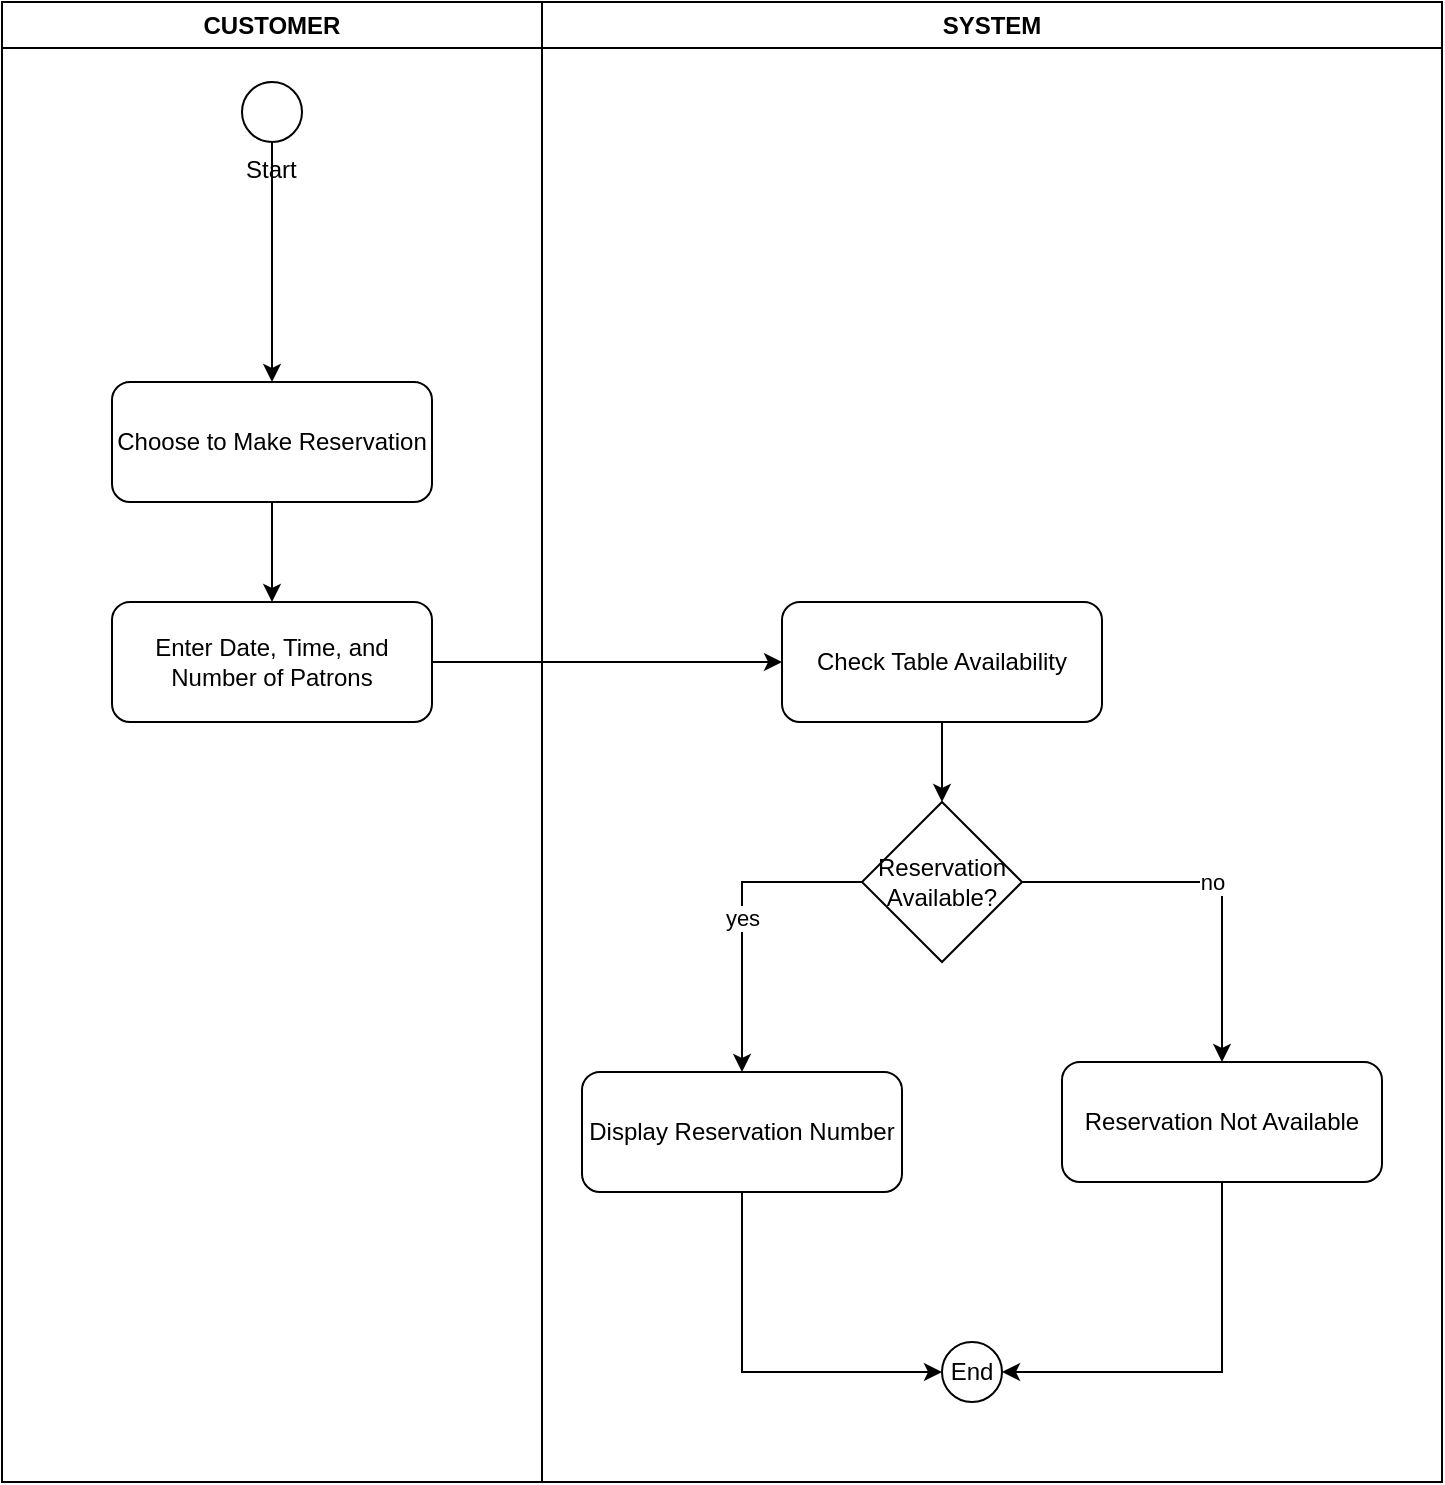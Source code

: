 <mxfile version="24.7.4" pages="2">
  <diagram name="Activity Diagram" id="Z4ca4VYB49yBxvEMN9jq">
    <mxGraphModel dx="2327" dy="794" grid="1" gridSize="10" guides="1" tooltips="1" connect="1" arrows="1" fold="1" page="1" pageScale="1" pageWidth="827" pageHeight="1169" math="0" shadow="0">
      <root>
        <mxCell id="0" />
        <mxCell id="1" parent="0" />
        <mxCell id="kr2vbpzF4lUqEdqpgC-a-1" value="" style="ellipse;whiteSpace=wrap;html=1;aspect=fixed;" vertex="1" parent="1">
          <mxGeometry x="60" y="60" width="30" height="30" as="geometry" />
        </mxCell>
        <mxCell id="kr2vbpzF4lUqEdqpgC-a-2" value="Start" style="text;html=1;whiteSpace=wrap;rounded=0;" vertex="1" parent="1">
          <mxGeometry x="60" y="90" width="50" height="30" as="geometry" />
        </mxCell>
        <mxCell id="kr2vbpzF4lUqEdqpgC-a-3" value="Choose to Make Reservation" style="rounded=1;whiteSpace=wrap;html=1;" vertex="1" parent="1">
          <mxGeometry x="-5" y="210" width="160" height="60" as="geometry" />
        </mxCell>
        <mxCell id="kr2vbpzF4lUqEdqpgC-a-4" value="Enter Date, Time, and Number of Patrons" style="rounded=1;whiteSpace=wrap;html=1;" vertex="1" parent="1">
          <mxGeometry x="-5" y="320" width="160" height="60" as="geometry" />
        </mxCell>
        <mxCell id="kr2vbpzF4lUqEdqpgC-a-5" value="Check Table Availability" style="rounded=1;whiteSpace=wrap;html=1;" vertex="1" parent="1">
          <mxGeometry x="330" y="320" width="160" height="60" as="geometry" />
        </mxCell>
        <mxCell id="kr2vbpzF4lUqEdqpgC-a-6" value="Reservation Available?" style="rhombus;whiteSpace=wrap;html=1;" vertex="1" parent="1">
          <mxGeometry x="370" y="420" width="80" height="80" as="geometry" />
        </mxCell>
        <mxCell id="kr2vbpzF4lUqEdqpgC-a-18" style="edgeStyle=orthogonalEdgeStyle;rounded=0;orthogonalLoop=1;jettySize=auto;html=1;exitX=0.5;exitY=1;exitDx=0;exitDy=0;entryX=0;entryY=0.5;entryDx=0;entryDy=0;" edge="1" parent="1" source="kr2vbpzF4lUqEdqpgC-a-7" target="kr2vbpzF4lUqEdqpgC-a-9">
          <mxGeometry relative="1" as="geometry" />
        </mxCell>
        <mxCell id="kr2vbpzF4lUqEdqpgC-a-7" value="Display Reservation Number" style="rounded=1;whiteSpace=wrap;html=1;" vertex="1" parent="1">
          <mxGeometry x="230" y="555" width="160" height="60" as="geometry" />
        </mxCell>
        <mxCell id="kr2vbpzF4lUqEdqpgC-a-19" style="edgeStyle=orthogonalEdgeStyle;rounded=0;orthogonalLoop=1;jettySize=auto;html=1;exitX=0.5;exitY=1;exitDx=0;exitDy=0;entryX=1;entryY=0.5;entryDx=0;entryDy=0;" edge="1" parent="1" source="kr2vbpzF4lUqEdqpgC-a-8" target="kr2vbpzF4lUqEdqpgC-a-9">
          <mxGeometry relative="1" as="geometry" />
        </mxCell>
        <mxCell id="kr2vbpzF4lUqEdqpgC-a-8" value="Reservation Not Available" style="rounded=1;whiteSpace=wrap;html=1;" vertex="1" parent="1">
          <mxGeometry x="470" y="550" width="160" height="60" as="geometry" />
        </mxCell>
        <mxCell id="kr2vbpzF4lUqEdqpgC-a-9" value="End" style="ellipse;whiteSpace=wrap;html=1;aspect=fixed;" vertex="1" parent="1">
          <mxGeometry x="410" y="690" width="30" height="30" as="geometry" />
        </mxCell>
        <mxCell id="kr2vbpzF4lUqEdqpgC-a-10" value="" style="edgeStyle=orthogonalEdgeStyle;rounded=0;orthogonalLoop=1;jettySize=auto;html=1;" edge="1" parent="1" source="kr2vbpzF4lUqEdqpgC-a-1" target="kr2vbpzF4lUqEdqpgC-a-3">
          <mxGeometry relative="1" as="geometry" />
        </mxCell>
        <mxCell id="kr2vbpzF4lUqEdqpgC-a-11" value="" style="edgeStyle=orthogonalEdgeStyle;rounded=0;orthogonalLoop=1;jettySize=auto;html=1;" edge="1" parent="1" source="kr2vbpzF4lUqEdqpgC-a-3" target="kr2vbpzF4lUqEdqpgC-a-4">
          <mxGeometry relative="1" as="geometry" />
        </mxCell>
        <mxCell id="kr2vbpzF4lUqEdqpgC-a-12" value="" style="edgeStyle=orthogonalEdgeStyle;rounded=0;orthogonalLoop=1;jettySize=auto;html=1;" edge="1" parent="1" source="kr2vbpzF4lUqEdqpgC-a-4" target="kr2vbpzF4lUqEdqpgC-a-5">
          <mxGeometry relative="1" as="geometry" />
        </mxCell>
        <mxCell id="kr2vbpzF4lUqEdqpgC-a-13" value="" style="edgeStyle=orthogonalEdgeStyle;rounded=0;orthogonalLoop=1;jettySize=auto;html=1;" edge="1" parent="1" source="kr2vbpzF4lUqEdqpgC-a-5" target="kr2vbpzF4lUqEdqpgC-a-6">
          <mxGeometry relative="1" as="geometry" />
        </mxCell>
        <mxCell id="kr2vbpzF4lUqEdqpgC-a-14" value="yes" style="edgeStyle=orthogonalEdgeStyle;rounded=0;orthogonalLoop=1;jettySize=auto;html=1;exitX=0;exitY=0.5;exitDx=0;exitDy=0;entryX=0.5;entryY=0;entryDx=0;entryDy=0;" edge="1" parent="1" source="kr2vbpzF4lUqEdqpgC-a-6" target="kr2vbpzF4lUqEdqpgC-a-7">
          <mxGeometry relative="1" as="geometry">
            <mxPoint x="340" y="460" as="sourcePoint" />
            <mxPoint x="300.0" y="690" as="targetPoint" />
          </mxGeometry>
        </mxCell>
        <mxCell id="kr2vbpzF4lUqEdqpgC-a-15" value="no" style="edgeStyle=orthogonalEdgeStyle;rounded=0;orthogonalLoop=1;jettySize=auto;html=1;" edge="1" parent="1" source="kr2vbpzF4lUqEdqpgC-a-6" target="kr2vbpzF4lUqEdqpgC-a-8">
          <mxGeometry relative="1" as="geometry" />
        </mxCell>
        <mxCell id="kr2vbpzF4lUqEdqpgC-a-20" value="CUSTOMER" style="swimlane;whiteSpace=wrap;html=1;" vertex="1" parent="1">
          <mxGeometry x="-60" y="20" width="270" height="740" as="geometry" />
        </mxCell>
        <mxCell id="kr2vbpzF4lUqEdqpgC-a-21" value="SYSTEM" style="swimlane;whiteSpace=wrap;html=1;" vertex="1" parent="1">
          <mxGeometry x="210" y="20" width="450" height="740" as="geometry" />
        </mxCell>
      </root>
    </mxGraphModel>
  </diagram>
  <diagram id="8Ou_HoNdnaKasmsb1xoB" name="Page-2">
    <mxGraphModel dx="1050" dy="556" grid="1" gridSize="10" guides="1" tooltips="1" connect="1" arrows="1" fold="1" page="1" pageScale="1" pageWidth="827" pageHeight="1169" math="0" shadow="0">
      <root>
        <mxCell id="0" />
        <mxCell id="1" parent="0" />
      </root>
    </mxGraphModel>
  </diagram>
</mxfile>

